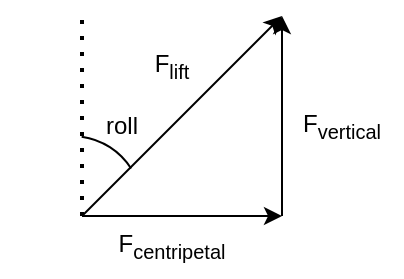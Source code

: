 <mxfile version="17.1.4" type="device"><diagram id="lG1DFCgjN0C2V9Abfk7N" name="Page-1"><mxGraphModel dx="409" dy="190" grid="1" gridSize="10" guides="1" tooltips="1" connect="1" arrows="1" fold="1" page="1" pageScale="1" pageWidth="850" pageHeight="1100" math="0" shadow="0"><root><mxCell id="0"/><mxCell id="1" parent="0"/><mxCell id="VVYSeoqzC1mXHbSEiICL-1" value="" style="endArrow=classic;html=1;rounded=0;" edge="1" parent="1"><mxGeometry width="50" height="50" relative="1" as="geometry"><mxPoint x="350" y="340" as="sourcePoint"/><mxPoint x="450" y="240" as="targetPoint"/></mxGeometry></mxCell><mxCell id="VVYSeoqzC1mXHbSEiICL-2" value="F&lt;sub&gt;lift&lt;/sub&gt;" style="text;html=1;strokeColor=none;fillColor=none;align=center;verticalAlign=middle;whiteSpace=wrap;rounded=0;" vertex="1" parent="1"><mxGeometry x="365" y="250" width="60" height="30" as="geometry"/></mxCell><mxCell id="VVYSeoqzC1mXHbSEiICL-3" value="" style="endArrow=classic;html=1;rounded=0;" edge="1" parent="1"><mxGeometry width="50" height="50" relative="1" as="geometry"><mxPoint x="350" y="340" as="sourcePoint"/><mxPoint x="450" y="340" as="targetPoint"/></mxGeometry></mxCell><mxCell id="VVYSeoqzC1mXHbSEiICL-4" value="" style="endArrow=classic;html=1;rounded=0;" edge="1" parent="1"><mxGeometry width="50" height="50" relative="1" as="geometry"><mxPoint x="450" y="340" as="sourcePoint"/><mxPoint x="450" y="240" as="targetPoint"/></mxGeometry></mxCell><mxCell id="VVYSeoqzC1mXHbSEiICL-5" value="F&lt;sub&gt;vertical&lt;/sub&gt;" style="text;html=1;strokeColor=none;fillColor=none;align=center;verticalAlign=middle;whiteSpace=wrap;rounded=0;" vertex="1" parent="1"><mxGeometry x="450" y="280" width="60" height="30" as="geometry"/></mxCell><mxCell id="VVYSeoqzC1mXHbSEiICL-6" value="F&lt;sub&gt;centripetal&lt;/sub&gt;" style="text;html=1;strokeColor=none;fillColor=none;align=center;verticalAlign=middle;whiteSpace=wrap;rounded=0;" vertex="1" parent="1"><mxGeometry x="365" y="340" width="60" height="30" as="geometry"/></mxCell><mxCell id="VVYSeoqzC1mXHbSEiICL-7" value="roll" style="text;html=1;strokeColor=none;fillColor=none;align=center;verticalAlign=middle;whiteSpace=wrap;rounded=0;" vertex="1" parent="1"><mxGeometry x="340" y="280" width="60" height="30" as="geometry"/></mxCell><mxCell id="VVYSeoqzC1mXHbSEiICL-8" value="" style="endArrow=none;dashed=1;html=1;dashPattern=1 3;strokeWidth=2;rounded=0;" edge="1" parent="1"><mxGeometry width="50" height="50" relative="1" as="geometry"><mxPoint x="350" y="340" as="sourcePoint"/><mxPoint x="350" y="240" as="targetPoint"/></mxGeometry></mxCell><mxCell id="VVYSeoqzC1mXHbSEiICL-9" value="" style="verticalLabelPosition=bottom;verticalAlign=top;html=1;shape=mxgraph.basic.arc;startAngle=0.022;endAngle=0.16;" vertex="1" parent="1"><mxGeometry x="310" y="300" width="70" height="70" as="geometry"/></mxCell></root></mxGraphModel></diagram></mxfile>